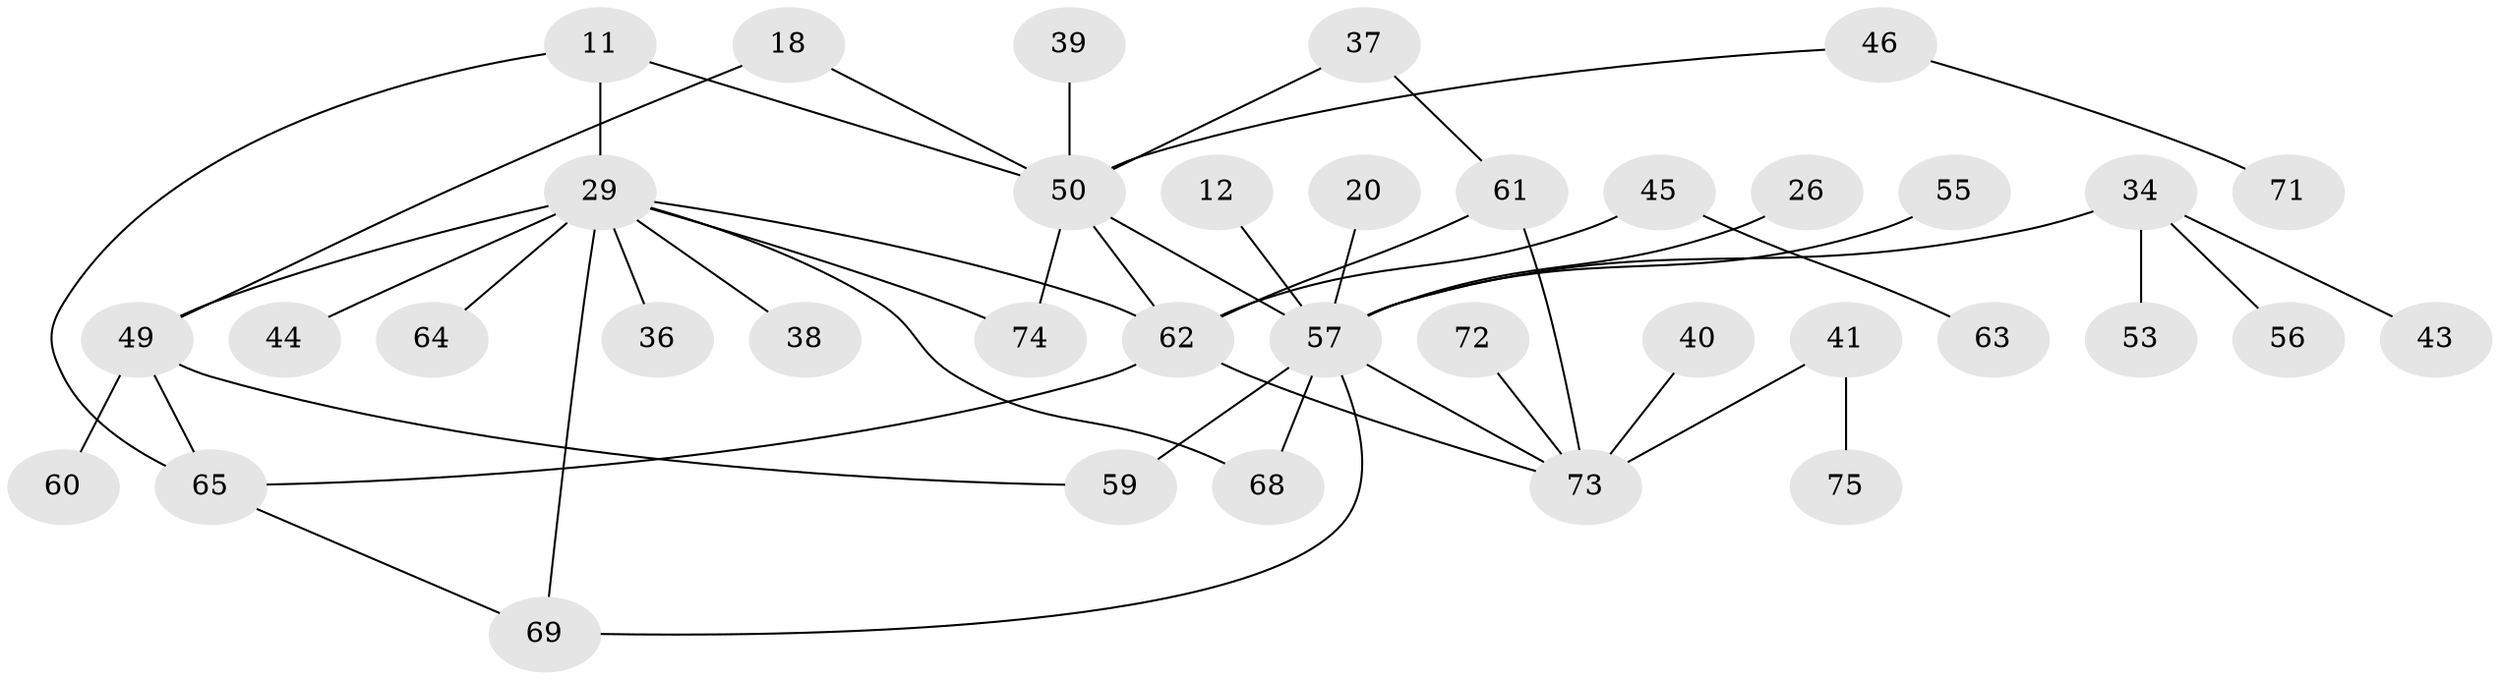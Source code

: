 // original degree distribution, {5: 0.05333333333333334, 8: 0.02666666666666667, 3: 0.2, 4: 0.10666666666666667, 1: 0.32, 2: 0.25333333333333335, 7: 0.013333333333333334, 6: 0.02666666666666667}
// Generated by graph-tools (version 1.1) at 2025/42/03/09/25 04:42:50]
// undirected, 37 vertices, 48 edges
graph export_dot {
graph [start="1"]
  node [color=gray90,style=filled];
  11;
  12;
  18;
  20;
  26;
  29 [super="+19+24+14"];
  34 [super="+31"];
  36;
  37;
  38;
  39;
  40;
  41;
  43;
  44;
  45;
  46;
  49 [super="+6+13"];
  50 [super="+22+30"];
  53;
  55;
  56;
  57 [super="+27+8"];
  59 [super="+33"];
  60;
  61 [super="+32"];
  62 [super="+2+1"];
  63;
  64;
  65 [super="+58+52"];
  68 [super="+51"];
  69 [super="+16+15"];
  71;
  72;
  73 [super="+42+25+70+67"];
  74 [super="+47"];
  75;
  11 -- 50;
  11 -- 29 [weight=2];
  11 -- 65;
  12 -- 57;
  18 -- 49;
  18 -- 50;
  20 -- 57;
  26 -- 57;
  29 -- 38;
  29 -- 44;
  29 -- 49 [weight=2];
  29 -- 36;
  29 -- 62;
  29 -- 64;
  29 -- 69;
  29 -- 68;
  29 -- 74;
  34 -- 43;
  34 -- 53;
  34 -- 56;
  34 -- 57;
  37 -- 61;
  37 -- 50;
  39 -- 50;
  40 -- 73;
  41 -- 75;
  41 -- 73;
  45 -- 63;
  45 -- 62;
  46 -- 71;
  46 -- 50;
  49 -- 60;
  49 -- 65 [weight=2];
  49 -- 59;
  50 -- 62 [weight=2];
  50 -- 57 [weight=3];
  50 -- 74;
  55 -- 57;
  57 -- 59 [weight=3];
  57 -- 69;
  57 -- 68;
  57 -- 73;
  61 -- 62 [weight=3];
  61 -- 73 [weight=2];
  62 -- 73;
  62 -- 65;
  65 -- 69;
  72 -- 73;
}
